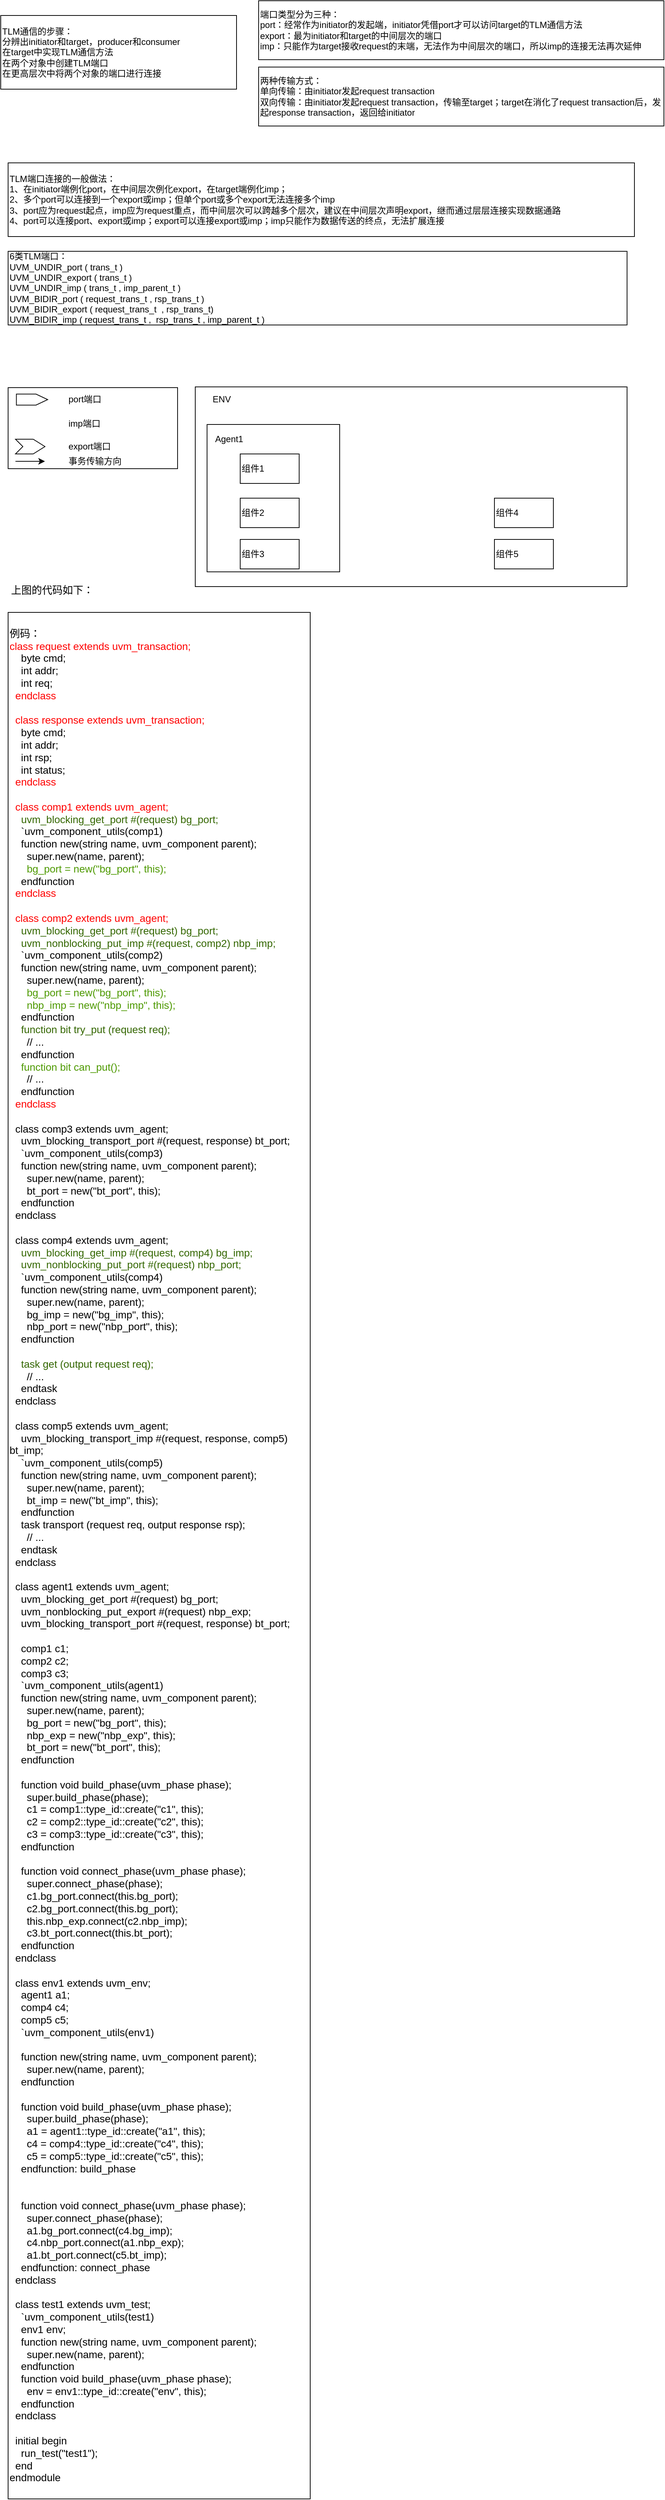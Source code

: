 <mxfile version="14.1.2" type="github">
  <diagram id="7aiQNYX1JATzqL3n-3LC" name="第 1 页">
    <mxGraphModel dx="1038" dy="580" grid="1" gridSize="10" guides="1" tooltips="1" connect="1" arrows="1" fold="1" page="1" pageScale="1" pageWidth="827" pageHeight="1169" math="0" shadow="0">
      <root>
        <mxCell id="0" />
        <mxCell id="1" parent="0" />
        <mxCell id="KpihyvGpEoFMGpjDdbEs-1" value="TLM通信的步骤：&lt;br&gt;分辨出initiator和target，producer和consumer&lt;br&gt;在target中实现TLM通信方法&lt;br&gt;在两个对象中创建TLM端口&lt;br&gt;在更高层次中将两个对象的端口进行连接" style="rounded=0;whiteSpace=wrap;html=1;align=left;" vertex="1" parent="1">
          <mxGeometry x="30" y="50" width="320" height="100" as="geometry" />
        </mxCell>
        <mxCell id="KpihyvGpEoFMGpjDdbEs-2" value="端口类型分为三种：&lt;br&gt;port：经常作为initiator的发起端，initiator凭借port才可以访问target的TLM通信方法&lt;br&gt;export：最为initiator和target的中间层次的端口&lt;br&gt;imp：只能作为target接收request的末端，无法作为中间层次的端口，所以imp的连接无法再次延伸" style="rounded=0;whiteSpace=wrap;html=1;align=left;" vertex="1" parent="1">
          <mxGeometry x="380" y="30" width="550" height="80" as="geometry" />
        </mxCell>
        <mxCell id="KpihyvGpEoFMGpjDdbEs-3" value="两种传输方式：&lt;br&gt;单向传输：由initiator发起request transaction&lt;br&gt;双向传输：由initiator发起request transaction，传输至target；target在消化了request transaction后，发起response transaction，返回给initiator" style="rounded=0;whiteSpace=wrap;html=1;align=left;" vertex="1" parent="1">
          <mxGeometry x="380" y="120" width="550" height="80" as="geometry" />
        </mxCell>
        <mxCell id="KpihyvGpEoFMGpjDdbEs-4" value="TLM端口连接的一般做法：&lt;br&gt;1、在initiator端例化port，在中间层次例化export，在target端例化imp；&lt;br&gt;2、多个port可以连接到一个export或imp；但单个port或多个export无法连接多个imp&lt;br&gt;3、port应为request起点，imp应为request重点，而中间层次可以跨越多个层次，建议在中间层次声明export，继而通过层层连接实现数据通路&lt;br&gt;4、port可以连接port、export或imp；export可以连接export或imp；imp只能作为数据传送的终点，无法扩展连接" style="rounded=0;whiteSpace=wrap;html=1;align=left;" vertex="1" parent="1">
          <mxGeometry x="40" y="250" width="850" height="100" as="geometry" />
        </mxCell>
        <mxCell id="KpihyvGpEoFMGpjDdbEs-5" value="" style="rounded=0;whiteSpace=wrap;html=1;align=left;" vertex="1" parent="1">
          <mxGeometry x="40" y="555" width="230" height="110" as="geometry" />
        </mxCell>
        <mxCell id="KpihyvGpEoFMGpjDdbEs-8" value="" style="shape=offPageConnector;whiteSpace=wrap;html=1;align=left;rotation=-90;" vertex="1" parent="1">
          <mxGeometry x="65" y="550" width="15" height="42.5" as="geometry" />
        </mxCell>
        <mxCell id="KpihyvGpEoFMGpjDdbEs-10" value="" style="html=1;shadow=0;dashed=0;align=center;verticalAlign=middle;shape=mxgraph.arrows2.arrow;dy=0;dx=16;notch=10;" vertex="1" parent="1">
          <mxGeometry x="50" y="625" width="40" height="20" as="geometry" />
        </mxCell>
        <mxCell id="KpihyvGpEoFMGpjDdbEs-11" value="" style="endArrow=classic;html=1;" edge="1" parent="1">
          <mxGeometry width="50" height="50" relative="1" as="geometry">
            <mxPoint x="50" y="655" as="sourcePoint" />
            <mxPoint x="90" y="655" as="targetPoint" />
          </mxGeometry>
        </mxCell>
        <mxCell id="KpihyvGpEoFMGpjDdbEs-12" value="port端口" style="text;html=1;strokeColor=none;fillColor=none;align=left;verticalAlign=middle;whiteSpace=wrap;rounded=0;" vertex="1" parent="1">
          <mxGeometry x="120" y="561" width="90" height="20" as="geometry" />
        </mxCell>
        <mxCell id="KpihyvGpEoFMGpjDdbEs-13" value="imp端口&lt;span style=&quot;color: rgba(0 , 0 , 0 , 0) ; font-family: monospace ; font-size: 0px&quot;&gt;%3CmxGraphModel%3E%3Croot%3E%3CmxCell%20id%3D%220%22%2F%3E%3CmxCell%20id%3D%221%22%20parent%3D%220%22%2F%3E%3CmxCell%20id%3D%222%22%20value%3D%22port%E7%AB%AF%E5%8F%A3%22%20style%3D%22text%3Bhtml%3D1%3BstrokeColor%3Dnone%3BfillColor%3Dnone%3Balign%3Dleft%3BverticalAlign%3Dmiddle%3BwhiteSpace%3Dwrap%3Brounded%3D0%3B%22%20vertex%3D%221%22%20parent%3D%221%22%3E%3CmxGeometry%20x%3D%22120%22%20y%3D%22416%22%20width%3D%2290%22%20height%3D%2220%22%20as%3D%22geometry%22%2F%3E%3C%2FmxCell%3E%3C%2Froot%3E%3C%2FmxGraphModel%3E&lt;/span&gt;" style="text;html=1;strokeColor=none;fillColor=none;align=left;verticalAlign=middle;whiteSpace=wrap;rounded=0;" vertex="1" parent="1">
          <mxGeometry x="120" y="593.75" width="90" height="20" as="geometry" />
        </mxCell>
        <mxCell id="KpihyvGpEoFMGpjDdbEs-14" value="export端口&lt;span style=&quot;color: rgba(0 , 0 , 0 , 0) ; font-family: monospace ; font-size: 0px&quot;&gt;%3CmxGraphModel%3E%3Croot%3E%3CmxCell%20id%3D%220%22%2F%3E%3CmxCell%20id%3D%221%22%20parent%3D%220%22%2F%3E%3CmxCell%20id%3D%222%22%20value%3D%22port%E7%AB%AF%E5%8F%A3%22%20style%3D%22text%3Bhtml%3D1%3BstrokeColor%3Dnone%3BfillColor%3Dnone%3Balign%3Dleft%3BverticalAlign%3Dmiddle%3BwhiteSpace%3Dwrap%3Brounded%3D0%3B%22%20vertex%3D%221%22%20parent%3D%221%22%3E%3CmxGeometry%20x%3D%22120%22%20y%3D%22416%22%20width%3D%2290%22%20height%3D%2220%22%20as%3D%22geometry%22%2F%3E%3C%2FmxCell%3E%3C%2Froot%3E%3C%2FmxGraphModel%3E&lt;/span&gt;" style="text;html=1;strokeColor=none;fillColor=none;align=left;verticalAlign=middle;whiteSpace=wrap;rounded=0;" vertex="1" parent="1">
          <mxGeometry x="120" y="625" width="90" height="20" as="geometry" />
        </mxCell>
        <mxCell id="KpihyvGpEoFMGpjDdbEs-16" value="事务传输方向" style="text;html=1;strokeColor=none;fillColor=none;align=left;verticalAlign=middle;whiteSpace=wrap;rounded=0;" vertex="1" parent="1">
          <mxGeometry x="120" y="645" width="90" height="20" as="geometry" />
        </mxCell>
        <mxCell id="KpihyvGpEoFMGpjDdbEs-17" value="" style="rounded=0;whiteSpace=wrap;html=1;align=left;" vertex="1" parent="1">
          <mxGeometry x="294" y="554" width="586" height="271" as="geometry" />
        </mxCell>
        <mxCell id="KpihyvGpEoFMGpjDdbEs-18" value="ENV" style="text;html=1;strokeColor=none;fillColor=none;align=center;verticalAlign=middle;whiteSpace=wrap;rounded=0;" vertex="1" parent="1">
          <mxGeometry x="310" y="561" width="40" height="20" as="geometry" />
        </mxCell>
        <mxCell id="KpihyvGpEoFMGpjDdbEs-19" value="" style="rounded=0;whiteSpace=wrap;html=1;align=left;" vertex="1" parent="1">
          <mxGeometry x="310" y="605" width="180" height="200" as="geometry" />
        </mxCell>
        <mxCell id="KpihyvGpEoFMGpjDdbEs-20" value="Agent1" style="text;html=1;strokeColor=none;fillColor=none;align=center;verticalAlign=middle;whiteSpace=wrap;rounded=0;" vertex="1" parent="1">
          <mxGeometry x="320" y="615" width="40" height="20" as="geometry" />
        </mxCell>
        <mxCell id="KpihyvGpEoFMGpjDdbEs-21" value="组件1" style="rounded=0;whiteSpace=wrap;html=1;align=left;" vertex="1" parent="1">
          <mxGeometry x="355" y="645" width="80" height="40" as="geometry" />
        </mxCell>
        <mxCell id="KpihyvGpEoFMGpjDdbEs-23" value="组件2" style="rounded=0;whiteSpace=wrap;html=1;align=left;" vertex="1" parent="1">
          <mxGeometry x="355" y="705" width="80" height="40" as="geometry" />
        </mxCell>
        <mxCell id="KpihyvGpEoFMGpjDdbEs-24" value="组件3" style="rounded=0;whiteSpace=wrap;html=1;align=left;" vertex="1" parent="1">
          <mxGeometry x="355" y="761" width="80" height="40" as="geometry" />
        </mxCell>
        <mxCell id="KpihyvGpEoFMGpjDdbEs-34" value="组件4" style="rounded=0;whiteSpace=wrap;html=1;align=left;" vertex="1" parent="1">
          <mxGeometry x="700" y="705" width="80" height="40" as="geometry" />
        </mxCell>
        <mxCell id="KpihyvGpEoFMGpjDdbEs-35" value="组件5" style="rounded=0;whiteSpace=wrap;html=1;align=left;" vertex="1" parent="1">
          <mxGeometry x="700" y="761" width="80" height="40" as="geometry" />
        </mxCell>
        <mxCell id="KpihyvGpEoFMGpjDdbEs-37" value="例码：&lt;br style=&quot;font-size: 14px&quot;&gt;&lt;div style=&quot;font-size: 14px&quot;&gt;&lt;font color=&quot;#ff0000&quot;&gt;class request extends uvm_transaction;&lt;/font&gt;&lt;/div&gt;&lt;div style=&quot;font-size: 14px&quot;&gt;&amp;nbsp; &amp;nbsp; byte cmd;&lt;/div&gt;&lt;div style=&quot;font-size: 14px&quot;&gt;&amp;nbsp; &amp;nbsp; int addr;&lt;/div&gt;&lt;div style=&quot;font-size: 14px&quot;&gt;&amp;nbsp; &amp;nbsp; int req;&lt;/div&gt;&lt;div style=&quot;font-size: 14px&quot;&gt;&amp;nbsp;&lt;font color=&quot;#ff0000&quot;&gt; endclass&lt;/font&gt;&lt;/div&gt;&lt;div style=&quot;font-size: 14px&quot;&gt;&lt;br style=&quot;font-size: 14px&quot;&gt;&lt;/div&gt;&lt;div style=&quot;font-size: 14px&quot;&gt;&amp;nbsp; &lt;font color=&quot;#ff0000&quot;&gt;class response extends uvm_transaction;&lt;/font&gt;&lt;/div&gt;&lt;div style=&quot;font-size: 14px&quot;&gt;&amp;nbsp; &amp;nbsp; byte cmd;&lt;/div&gt;&lt;div style=&quot;font-size: 14px&quot;&gt;&amp;nbsp; &amp;nbsp; int addr;&lt;/div&gt;&lt;div style=&quot;font-size: 14px&quot;&gt;&amp;nbsp; &amp;nbsp; int rsp;&lt;/div&gt;&lt;div style=&quot;font-size: 14px&quot;&gt;&amp;nbsp; &amp;nbsp; int status;&lt;/div&gt;&lt;div style=&quot;font-size: 14px&quot;&gt;&amp;nbsp;&lt;font color=&quot;#ff0000&quot;&gt; endclass&lt;/font&gt;&lt;/div&gt;&lt;div style=&quot;font-size: 14px&quot;&gt;&lt;br style=&quot;font-size: 14px&quot;&gt;&lt;/div&gt;&lt;div style=&quot;font-size: 14px&quot;&gt;&amp;nbsp; &lt;font color=&quot;#ff0000&quot;&gt;class comp1 extends uvm_agent;&lt;/font&gt;&lt;/div&gt;&lt;div style=&quot;font-size: 14px&quot;&gt;&amp;nbsp; &amp;nbsp; &lt;font color=&quot;#336600&quot;&gt;uvm_blocking_get_port #(request) bg_port;&lt;/font&gt;&lt;/div&gt;&lt;div style=&quot;font-size: 14px&quot;&gt;&amp;nbsp; &amp;nbsp; `uvm_component_utils(comp1)&lt;/div&gt;&lt;div style=&quot;font-size: 14px&quot;&gt;&amp;nbsp; &amp;nbsp; function new(string name, uvm_component parent);&lt;/div&gt;&lt;div style=&quot;font-size: 14px&quot;&gt;&amp;nbsp; &amp;nbsp; &amp;nbsp; super.new(name, parent);&lt;/div&gt;&lt;div style=&quot;font-size: 14px&quot;&gt;&amp;nbsp; &amp;nbsp; &amp;nbsp; &lt;font color=&quot;#4d9900&quot;&gt;bg_port = new(&quot;bg_port&quot;, this);&lt;/font&gt;&lt;/div&gt;&lt;div style=&quot;font-size: 14px&quot;&gt;&amp;nbsp; &amp;nbsp; endfunction&lt;/div&gt;&lt;div style=&quot;font-size: 14px&quot;&gt;&amp;nbsp; &lt;font color=&quot;#ff0000&quot;&gt;endclass&lt;/font&gt;&lt;/div&gt;&lt;div style=&quot;font-size: 14px&quot;&gt;&lt;br style=&quot;font-size: 14px&quot;&gt;&lt;/div&gt;&lt;div style=&quot;font-size: 14px&quot;&gt;&amp;nbsp; &lt;font color=&quot;#ff0000&quot;&gt;class comp2 extends uvm_agent;&lt;/font&gt;&lt;/div&gt;&lt;div style=&quot;font-size: 14px&quot;&gt;&amp;nbsp; &amp;nbsp; &lt;font color=&quot;#336600&quot;&gt;uvm_blocking_get_port #(request) bg_port;&lt;/font&gt;&lt;/div&gt;&lt;div style=&quot;font-size: 14px&quot;&gt;&amp;nbsp; &amp;nbsp; &lt;font color=&quot;#336600&quot;&gt;uvm_nonblocking_put_imp #(request, comp2) nbp_imp;&lt;/font&gt;&lt;/div&gt;&lt;div style=&quot;font-size: 14px&quot;&gt;&amp;nbsp; &amp;nbsp; `uvm_component_utils(comp2)&lt;/div&gt;&lt;div style=&quot;font-size: 14px&quot;&gt;&amp;nbsp; &amp;nbsp; function new(string name, uvm_component parent);&lt;/div&gt;&lt;div style=&quot;font-size: 14px&quot;&gt;&amp;nbsp; &amp;nbsp; &amp;nbsp; super.new(name, parent);&lt;/div&gt;&lt;div style=&quot;font-size: 14px&quot;&gt;&amp;nbsp; &amp;nbsp; &amp;nbsp;&lt;font color=&quot;#4d9900&quot;&gt; bg_port = new(&quot;bg_port&quot;, this);&lt;/font&gt;&lt;/div&gt;&lt;div style=&quot;font-size: 14px&quot;&gt;&lt;font color=&quot;#4d9900&quot;&gt;&amp;nbsp; &amp;nbsp; &amp;nbsp; nbp_imp = new(&quot;nbp_imp&quot;, this);&lt;/font&gt;&lt;/div&gt;&lt;div style=&quot;font-size: 14px&quot;&gt;&amp;nbsp; &amp;nbsp; endfunction&lt;/div&gt;&lt;div style=&quot;font-size: 14px&quot;&gt;&amp;nbsp; &amp;nbsp; &lt;font color=&quot;#336600&quot;&gt;function bit try_put (request req);&amp;nbsp;&lt;/font&gt;&lt;/div&gt;&lt;div style=&quot;font-size: 14px&quot;&gt;&amp;nbsp; &amp;nbsp; &amp;nbsp; // ...&lt;/div&gt;&lt;div style=&quot;font-size: 14px&quot;&gt;&amp;nbsp; &amp;nbsp; endfunction&amp;nbsp;&lt;/div&gt;&lt;div style=&quot;font-size: 14px&quot;&gt;&amp;nbsp; &amp;nbsp; &lt;font color=&quot;#4d9900&quot;&gt;function bit can_put();&amp;nbsp;&lt;/font&gt;&lt;/div&gt;&lt;div style=&quot;font-size: 14px&quot;&gt;&amp;nbsp; &amp;nbsp; &amp;nbsp; // ...&lt;/div&gt;&lt;div style=&quot;font-size: 14px&quot;&gt;&amp;nbsp; &amp;nbsp; endfunction&lt;/div&gt;&lt;div style=&quot;font-size: 14px&quot;&gt;&amp;nbsp;&lt;font color=&quot;#ff0000&quot;&gt; endclass&lt;/font&gt;&lt;/div&gt;&lt;div style=&quot;font-size: 14px&quot;&gt;&lt;br style=&quot;font-size: 14px&quot;&gt;&lt;/div&gt;&lt;div style=&quot;font-size: 14px&quot;&gt;&amp;nbsp; class comp3 extends uvm_agent;&lt;/div&gt;&lt;div style=&quot;font-size: 14px&quot;&gt;&amp;nbsp; &amp;nbsp; uvm_blocking_transport_port #(request, response) bt_port;&lt;/div&gt;&lt;div style=&quot;font-size: 14px&quot;&gt;&amp;nbsp; &amp;nbsp; `uvm_component_utils(comp3)&lt;/div&gt;&lt;div style=&quot;font-size: 14px&quot;&gt;&amp;nbsp; &amp;nbsp; function new(string name, uvm_component parent);&lt;/div&gt;&lt;div style=&quot;font-size: 14px&quot;&gt;&amp;nbsp; &amp;nbsp; &amp;nbsp; super.new(name, parent);&lt;/div&gt;&lt;div style=&quot;font-size: 14px&quot;&gt;&amp;nbsp; &amp;nbsp; &amp;nbsp; bt_port = new(&quot;bt_port&quot;, this);&lt;/div&gt;&lt;div style=&quot;font-size: 14px&quot;&gt;&amp;nbsp; &amp;nbsp; endfunction&lt;/div&gt;&lt;div style=&quot;font-size: 14px&quot;&gt;&amp;nbsp; endclass&lt;/div&gt;&lt;div style=&quot;font-size: 14px&quot;&gt;&lt;br style=&quot;font-size: 14px&quot;&gt;&lt;/div&gt;&lt;div style=&quot;font-size: 14px&quot;&gt;&amp;nbsp; class comp4 extends uvm_agent;&lt;/div&gt;&lt;div style=&quot;font-size: 14px&quot;&gt;&amp;nbsp; &amp;nbsp; &lt;font color=&quot;#336600&quot;&gt;uvm_blocking_get_imp #(request, comp4) bg_imp;&lt;/font&gt;&lt;/div&gt;&lt;div style=&quot;font-size: 14px&quot;&gt;&lt;font color=&quot;#336600&quot;&gt;&amp;nbsp; &amp;nbsp; uvm_nonblocking_put_port #(request) nbp_port;&lt;/font&gt;&lt;/div&gt;&lt;div style=&quot;font-size: 14px&quot;&gt;&amp;nbsp; &amp;nbsp; `uvm_component_utils(comp4)&lt;/div&gt;&lt;div style=&quot;font-size: 14px&quot;&gt;&amp;nbsp; &amp;nbsp; function new(string name, uvm_component parent);&lt;/div&gt;&lt;div style=&quot;font-size: 14px&quot;&gt;&amp;nbsp; &amp;nbsp; &amp;nbsp; super.new(name, parent);&lt;/div&gt;&lt;div style=&quot;font-size: 14px&quot;&gt;&amp;nbsp; &amp;nbsp; &amp;nbsp; bg_imp = new(&quot;bg_imp&quot;, this);&lt;/div&gt;&lt;div style=&quot;font-size: 14px&quot;&gt;&amp;nbsp; &amp;nbsp; &amp;nbsp; nbp_port = new(&quot;nbp_port&quot;, this);&lt;/div&gt;&lt;div style=&quot;font-size: 14px&quot;&gt;&amp;nbsp; &amp;nbsp; endfunction&lt;/div&gt;&lt;div style=&quot;font-size: 14px&quot;&gt;&lt;br style=&quot;font-size: 14px&quot;&gt;&lt;/div&gt;&lt;div style=&quot;font-size: 14px&quot;&gt;&amp;nbsp; &amp;nbsp; &lt;font color=&quot;#336600&quot;&gt;task get (output request req);&amp;nbsp;&lt;/font&gt;&lt;/div&gt;&lt;div style=&quot;font-size: 14px&quot;&gt;&amp;nbsp; &amp;nbsp; &amp;nbsp; // ...&lt;/div&gt;&lt;div style=&quot;font-size: 14px&quot;&gt;&amp;nbsp; &amp;nbsp; endtask&lt;/div&gt;&lt;div style=&quot;font-size: 14px&quot;&gt;&amp;nbsp; endclass&lt;/div&gt;&lt;div style=&quot;font-size: 14px&quot;&gt;&lt;br style=&quot;font-size: 14px&quot;&gt;&lt;/div&gt;&lt;div style=&quot;font-size: 14px&quot;&gt;&amp;nbsp; class comp5 extends uvm_agent;&lt;/div&gt;&lt;div style=&quot;font-size: 14px&quot;&gt;&amp;nbsp; &amp;nbsp; uvm_blocking_transport_imp #(request, response, comp5) bt_imp;&lt;/div&gt;&lt;div style=&quot;font-size: 14px&quot;&gt;&amp;nbsp; &amp;nbsp; `uvm_component_utils(comp5)&lt;/div&gt;&lt;div style=&quot;font-size: 14px&quot;&gt;&amp;nbsp; &amp;nbsp; function new(string name, uvm_component parent);&lt;/div&gt;&lt;div style=&quot;font-size: 14px&quot;&gt;&amp;nbsp; &amp;nbsp; &amp;nbsp; super.new(name, parent);&lt;/div&gt;&lt;div style=&quot;font-size: 14px&quot;&gt;&amp;nbsp; &amp;nbsp; &amp;nbsp; bt_imp = new(&quot;bt_imp&quot;, this);&lt;/div&gt;&lt;div style=&quot;font-size: 14px&quot;&gt;&amp;nbsp; &amp;nbsp; endfunction&lt;/div&gt;&lt;div style=&quot;font-size: 14px&quot;&gt;&amp;nbsp; &amp;nbsp; task transport (request req, output response rsp);&amp;nbsp;&lt;/div&gt;&lt;div style=&quot;font-size: 14px&quot;&gt;&amp;nbsp; &amp;nbsp; &amp;nbsp; // ...&lt;/div&gt;&lt;div style=&quot;font-size: 14px&quot;&gt;&amp;nbsp; &amp;nbsp; endtask&lt;/div&gt;&lt;div style=&quot;font-size: 14px&quot;&gt;&amp;nbsp; endclass&lt;/div&gt;&lt;div style=&quot;font-size: 14px&quot;&gt;&lt;br style=&quot;font-size: 14px&quot;&gt;&lt;/div&gt;&lt;div style=&quot;font-size: 14px&quot;&gt;&amp;nbsp; class agent1 extends uvm_agent;&lt;/div&gt;&lt;div style=&quot;font-size: 14px&quot;&gt;&amp;nbsp; &amp;nbsp; uvm_blocking_get_port #(request) bg_port;&lt;/div&gt;&lt;div style=&quot;font-size: 14px&quot;&gt;&amp;nbsp; &amp;nbsp; uvm_nonblocking_put_export #(request) nbp_exp;&lt;/div&gt;&lt;div style=&quot;font-size: 14px&quot;&gt;&amp;nbsp; &amp;nbsp; uvm_blocking_transport_port #(request, response) bt_port;&lt;/div&gt;&lt;div style=&quot;font-size: 14px&quot;&gt;&lt;br style=&quot;font-size: 14px&quot;&gt;&lt;/div&gt;&lt;div style=&quot;font-size: 14px&quot;&gt;&amp;nbsp; &amp;nbsp; comp1 c1;&lt;/div&gt;&lt;div style=&quot;font-size: 14px&quot;&gt;&amp;nbsp; &amp;nbsp; comp2 c2;&lt;/div&gt;&lt;div style=&quot;font-size: 14px&quot;&gt;&amp;nbsp; &amp;nbsp; comp3 c3;&lt;/div&gt;&lt;div style=&quot;font-size: 14px&quot;&gt;&amp;nbsp; &amp;nbsp; `uvm_component_utils(agent1)&lt;/div&gt;&lt;div style=&quot;font-size: 14px&quot;&gt;&amp;nbsp; &amp;nbsp; function new(string name, uvm_component parent);&lt;/div&gt;&lt;div style=&quot;font-size: 14px&quot;&gt;&amp;nbsp; &amp;nbsp; &amp;nbsp; super.new(name, parent);&lt;/div&gt;&lt;div style=&quot;font-size: 14px&quot;&gt;&amp;nbsp; &amp;nbsp; &amp;nbsp; bg_port = new(&quot;bg_port&quot;, this);&lt;/div&gt;&lt;div style=&quot;font-size: 14px&quot;&gt;&amp;nbsp; &amp;nbsp; &amp;nbsp; nbp_exp = new(&quot;nbp_exp&quot;, this);&lt;/div&gt;&lt;div style=&quot;font-size: 14px&quot;&gt;&amp;nbsp; &amp;nbsp; &amp;nbsp; bt_port = new(&quot;bt_port&quot;, this);&lt;/div&gt;&lt;div style=&quot;font-size: 14px&quot;&gt;&amp;nbsp; &amp;nbsp; endfunction&lt;/div&gt;&lt;div style=&quot;font-size: 14px&quot;&gt;&lt;br style=&quot;font-size: 14px&quot;&gt;&lt;/div&gt;&lt;div style=&quot;font-size: 14px&quot;&gt;&amp;nbsp; &amp;nbsp; function void build_phase(uvm_phase phase);&lt;/div&gt;&lt;div style=&quot;font-size: 14px&quot;&gt;&amp;nbsp; &amp;nbsp; &amp;nbsp; super.build_phase(phase);&lt;/div&gt;&lt;div style=&quot;font-size: 14px&quot;&gt;&amp;nbsp; &amp;nbsp; &amp;nbsp; c1 = comp1::type_id::create(&quot;c1&quot;, this);&lt;/div&gt;&lt;div style=&quot;font-size: 14px&quot;&gt;&amp;nbsp; &amp;nbsp; &amp;nbsp; c2 = comp2::type_id::create(&quot;c2&quot;, this);&lt;/div&gt;&lt;div style=&quot;font-size: 14px&quot;&gt;&amp;nbsp; &amp;nbsp; &amp;nbsp; c3 = comp3::type_id::create(&quot;c3&quot;, this);&lt;/div&gt;&lt;div style=&quot;font-size: 14px&quot;&gt;&amp;nbsp; &amp;nbsp; endfunction&lt;/div&gt;&lt;div style=&quot;font-size: 14px&quot;&gt;&lt;br style=&quot;font-size: 14px&quot;&gt;&lt;/div&gt;&lt;div style=&quot;font-size: 14px&quot;&gt;&amp;nbsp; &amp;nbsp; function void connect_phase(uvm_phase phase);&lt;/div&gt;&lt;div style=&quot;font-size: 14px&quot;&gt;&amp;nbsp; &amp;nbsp; &amp;nbsp; super.connect_phase(phase);&lt;/div&gt;&lt;div style=&quot;font-size: 14px&quot;&gt;&amp;nbsp; &amp;nbsp; &amp;nbsp; c1.bg_port.connect(this.bg_port);&lt;/div&gt;&lt;div style=&quot;font-size: 14px&quot;&gt;&amp;nbsp; &amp;nbsp; &amp;nbsp; c2.bg_port.connect(this.bg_port);&lt;/div&gt;&lt;div style=&quot;font-size: 14px&quot;&gt;&amp;nbsp; &amp;nbsp; &amp;nbsp; this.nbp_exp.connect(c2.nbp_imp);&lt;/div&gt;&lt;div style=&quot;font-size: 14px&quot;&gt;&amp;nbsp; &amp;nbsp; &amp;nbsp; c3.bt_port.connect(this.bt_port);&lt;/div&gt;&lt;div style=&quot;font-size: 14px&quot;&gt;&amp;nbsp; &amp;nbsp; endfunction&lt;/div&gt;&lt;div style=&quot;font-size: 14px&quot;&gt;&amp;nbsp; endclass&lt;/div&gt;&lt;div style=&quot;font-size: 14px&quot;&gt;&lt;br style=&quot;font-size: 14px&quot;&gt;&lt;/div&gt;&lt;div style=&quot;font-size: 14px&quot;&gt;&amp;nbsp; class env1 extends uvm_env;&lt;/div&gt;&lt;div style=&quot;font-size: 14px&quot;&gt;&amp;nbsp; &amp;nbsp; agent1 a1;&lt;/div&gt;&lt;div style=&quot;font-size: 14px&quot;&gt;&amp;nbsp; &amp;nbsp; comp4 c4;&lt;/div&gt;&lt;div style=&quot;font-size: 14px&quot;&gt;&amp;nbsp; &amp;nbsp; comp5 c5;&lt;/div&gt;&lt;div style=&quot;font-size: 14px&quot;&gt;&amp;nbsp; &amp;nbsp; `uvm_component_utils(env1)&lt;/div&gt;&lt;div style=&quot;font-size: 14px&quot;&gt;&lt;br style=&quot;font-size: 14px&quot;&gt;&lt;/div&gt;&lt;div style=&quot;font-size: 14px&quot;&gt;&amp;nbsp; &amp;nbsp; function new(string name, uvm_component parent);&lt;/div&gt;&lt;div style=&quot;font-size: 14px&quot;&gt;&amp;nbsp; &amp;nbsp; &amp;nbsp; super.new(name, parent);&lt;/div&gt;&lt;div style=&quot;font-size: 14px&quot;&gt;&amp;nbsp; &amp;nbsp; endfunction&lt;/div&gt;&lt;div style=&quot;font-size: 14px&quot;&gt;&lt;br style=&quot;font-size: 14px&quot;&gt;&lt;/div&gt;&lt;div style=&quot;font-size: 14px&quot;&gt;&amp;nbsp; &amp;nbsp; function void build_phase(uvm_phase phase);&lt;/div&gt;&lt;div style=&quot;font-size: 14px&quot;&gt;&amp;nbsp; &amp;nbsp; &amp;nbsp; super.build_phase(phase);&lt;/div&gt;&lt;div style=&quot;font-size: 14px&quot;&gt;&amp;nbsp; &amp;nbsp; &amp;nbsp; a1 = agent1::type_id::create(&quot;a1&quot;, this);&lt;/div&gt;&lt;div style=&quot;font-size: 14px&quot;&gt;&amp;nbsp; &amp;nbsp; &amp;nbsp; c4 = comp4::type_id::create(&quot;c4&quot;, this);&lt;/div&gt;&lt;div style=&quot;font-size: 14px&quot;&gt;&amp;nbsp; &amp;nbsp; &amp;nbsp; c5 = comp5::type_id::create(&quot;c5&quot;, this);&lt;/div&gt;&lt;div style=&quot;font-size: 14px&quot;&gt;&amp;nbsp; &amp;nbsp; endfunction: build_phase&lt;/div&gt;&lt;div style=&quot;font-size: 14px&quot;&gt;&lt;br style=&quot;font-size: 14px&quot;&gt;&lt;/div&gt;&lt;div style=&quot;font-size: 14px&quot;&gt;&lt;br style=&quot;font-size: 14px&quot;&gt;&lt;/div&gt;&lt;div style=&quot;font-size: 14px&quot;&gt;&amp;nbsp; &amp;nbsp; function void connect_phase(uvm_phase phase);&lt;/div&gt;&lt;div style=&quot;font-size: 14px&quot;&gt;&amp;nbsp; &amp;nbsp; &amp;nbsp; super.connect_phase(phase);&lt;/div&gt;&lt;div style=&quot;font-size: 14px&quot;&gt;&amp;nbsp; &amp;nbsp; &amp;nbsp; a1.bg_port.connect(c4.bg_imp);&lt;/div&gt;&lt;div style=&quot;font-size: 14px&quot;&gt;&amp;nbsp; &amp;nbsp; &amp;nbsp; c4.nbp_port.connect(a1.nbp_exp);&lt;/div&gt;&lt;div style=&quot;font-size: 14px&quot;&gt;&amp;nbsp; &amp;nbsp; &amp;nbsp; a1.bt_port.connect(c5.bt_imp);&lt;/div&gt;&lt;div style=&quot;font-size: 14px&quot;&gt;&amp;nbsp; &amp;nbsp; endfunction: connect_phase&lt;/div&gt;&lt;div style=&quot;font-size: 14px&quot;&gt;&amp;nbsp; endclass&lt;/div&gt;&lt;div style=&quot;font-size: 14px&quot;&gt;&lt;br style=&quot;font-size: 14px&quot;&gt;&lt;/div&gt;&lt;div style=&quot;font-size: 14px&quot;&gt;&amp;nbsp; class test1 extends uvm_test;&lt;/div&gt;&lt;div style=&quot;font-size: 14px&quot;&gt;&amp;nbsp; &amp;nbsp; `uvm_component_utils(test1)&lt;/div&gt;&lt;div style=&quot;font-size: 14px&quot;&gt;&amp;nbsp; &amp;nbsp; env1 env;&lt;/div&gt;&lt;div style=&quot;font-size: 14px&quot;&gt;&amp;nbsp; &amp;nbsp; function new(string name, uvm_component parent);&lt;/div&gt;&lt;div style=&quot;font-size: 14px&quot;&gt;&amp;nbsp; &amp;nbsp; &amp;nbsp; super.new(name, parent);&lt;/div&gt;&lt;div style=&quot;font-size: 14px&quot;&gt;&amp;nbsp; &amp;nbsp; endfunction&lt;/div&gt;&lt;div style=&quot;font-size: 14px&quot;&gt;&amp;nbsp; &amp;nbsp; function void build_phase(uvm_phase phase);&lt;/div&gt;&lt;div style=&quot;font-size: 14px&quot;&gt;&amp;nbsp; &amp;nbsp; &amp;nbsp; env = env1::type_id::create(&quot;env&quot;, this);&lt;/div&gt;&lt;div style=&quot;font-size: 14px&quot;&gt;&amp;nbsp; &amp;nbsp; endfunction&lt;/div&gt;&lt;div style=&quot;font-size: 14px&quot;&gt;&amp;nbsp; endclass&lt;/div&gt;&lt;div style=&quot;font-size: 14px&quot;&gt;&lt;br style=&quot;font-size: 14px&quot;&gt;&lt;/div&gt;&lt;div style=&quot;font-size: 14px&quot;&gt;&amp;nbsp; initial begin&lt;/div&gt;&lt;div style=&quot;font-size: 14px&quot;&gt;&amp;nbsp; &amp;nbsp; run_test(&quot;test1&quot;);&lt;/div&gt;&lt;div style=&quot;font-size: 14px&quot;&gt;&amp;nbsp; end&lt;/div&gt;&lt;div style=&quot;font-size: 14px&quot;&gt;endmodule&lt;/div&gt;" style="rounded=0;whiteSpace=wrap;html=1;align=left;fontSize=14;" vertex="1" parent="1">
          <mxGeometry x="40" y="860" width="410" height="2560" as="geometry" />
        </mxCell>
        <mxCell id="KpihyvGpEoFMGpjDdbEs-38" value="6类TLM端口：&lt;br&gt;UVM_UNDIR_port ( trans_t )&lt;br&gt;UVM_UNDIR_export ( trans_t )&lt;br&gt;UVM_UNDIR_imp ( trans_t , imp_parent_t )&lt;br&gt;UVM_BIDIR_port ( request_trans_t , rsp_trans_t )&lt;br&gt;UVM_BIDIR_export ( request_trans_t&amp;nbsp; , rsp_trans_t)&lt;br&gt;UVM_BIDIR_imp ( request_trans_t ,&amp;nbsp; rsp_trans_t , imp_parent_t )" style="rounded=0;whiteSpace=wrap;html=1;align=left;" vertex="1" parent="1">
          <mxGeometry x="40" y="370" width="840" height="100" as="geometry" />
        </mxCell>
        <mxCell id="KpihyvGpEoFMGpjDdbEs-39" value="上图的代码如下：" style="text;html=1;strokeColor=none;fillColor=none;align=center;verticalAlign=middle;whiteSpace=wrap;rounded=0;fontSize=14;" vertex="1" parent="1">
          <mxGeometry x="40" y="820" width="120" height="20" as="geometry" />
        </mxCell>
      </root>
    </mxGraphModel>
  </diagram>
</mxfile>
